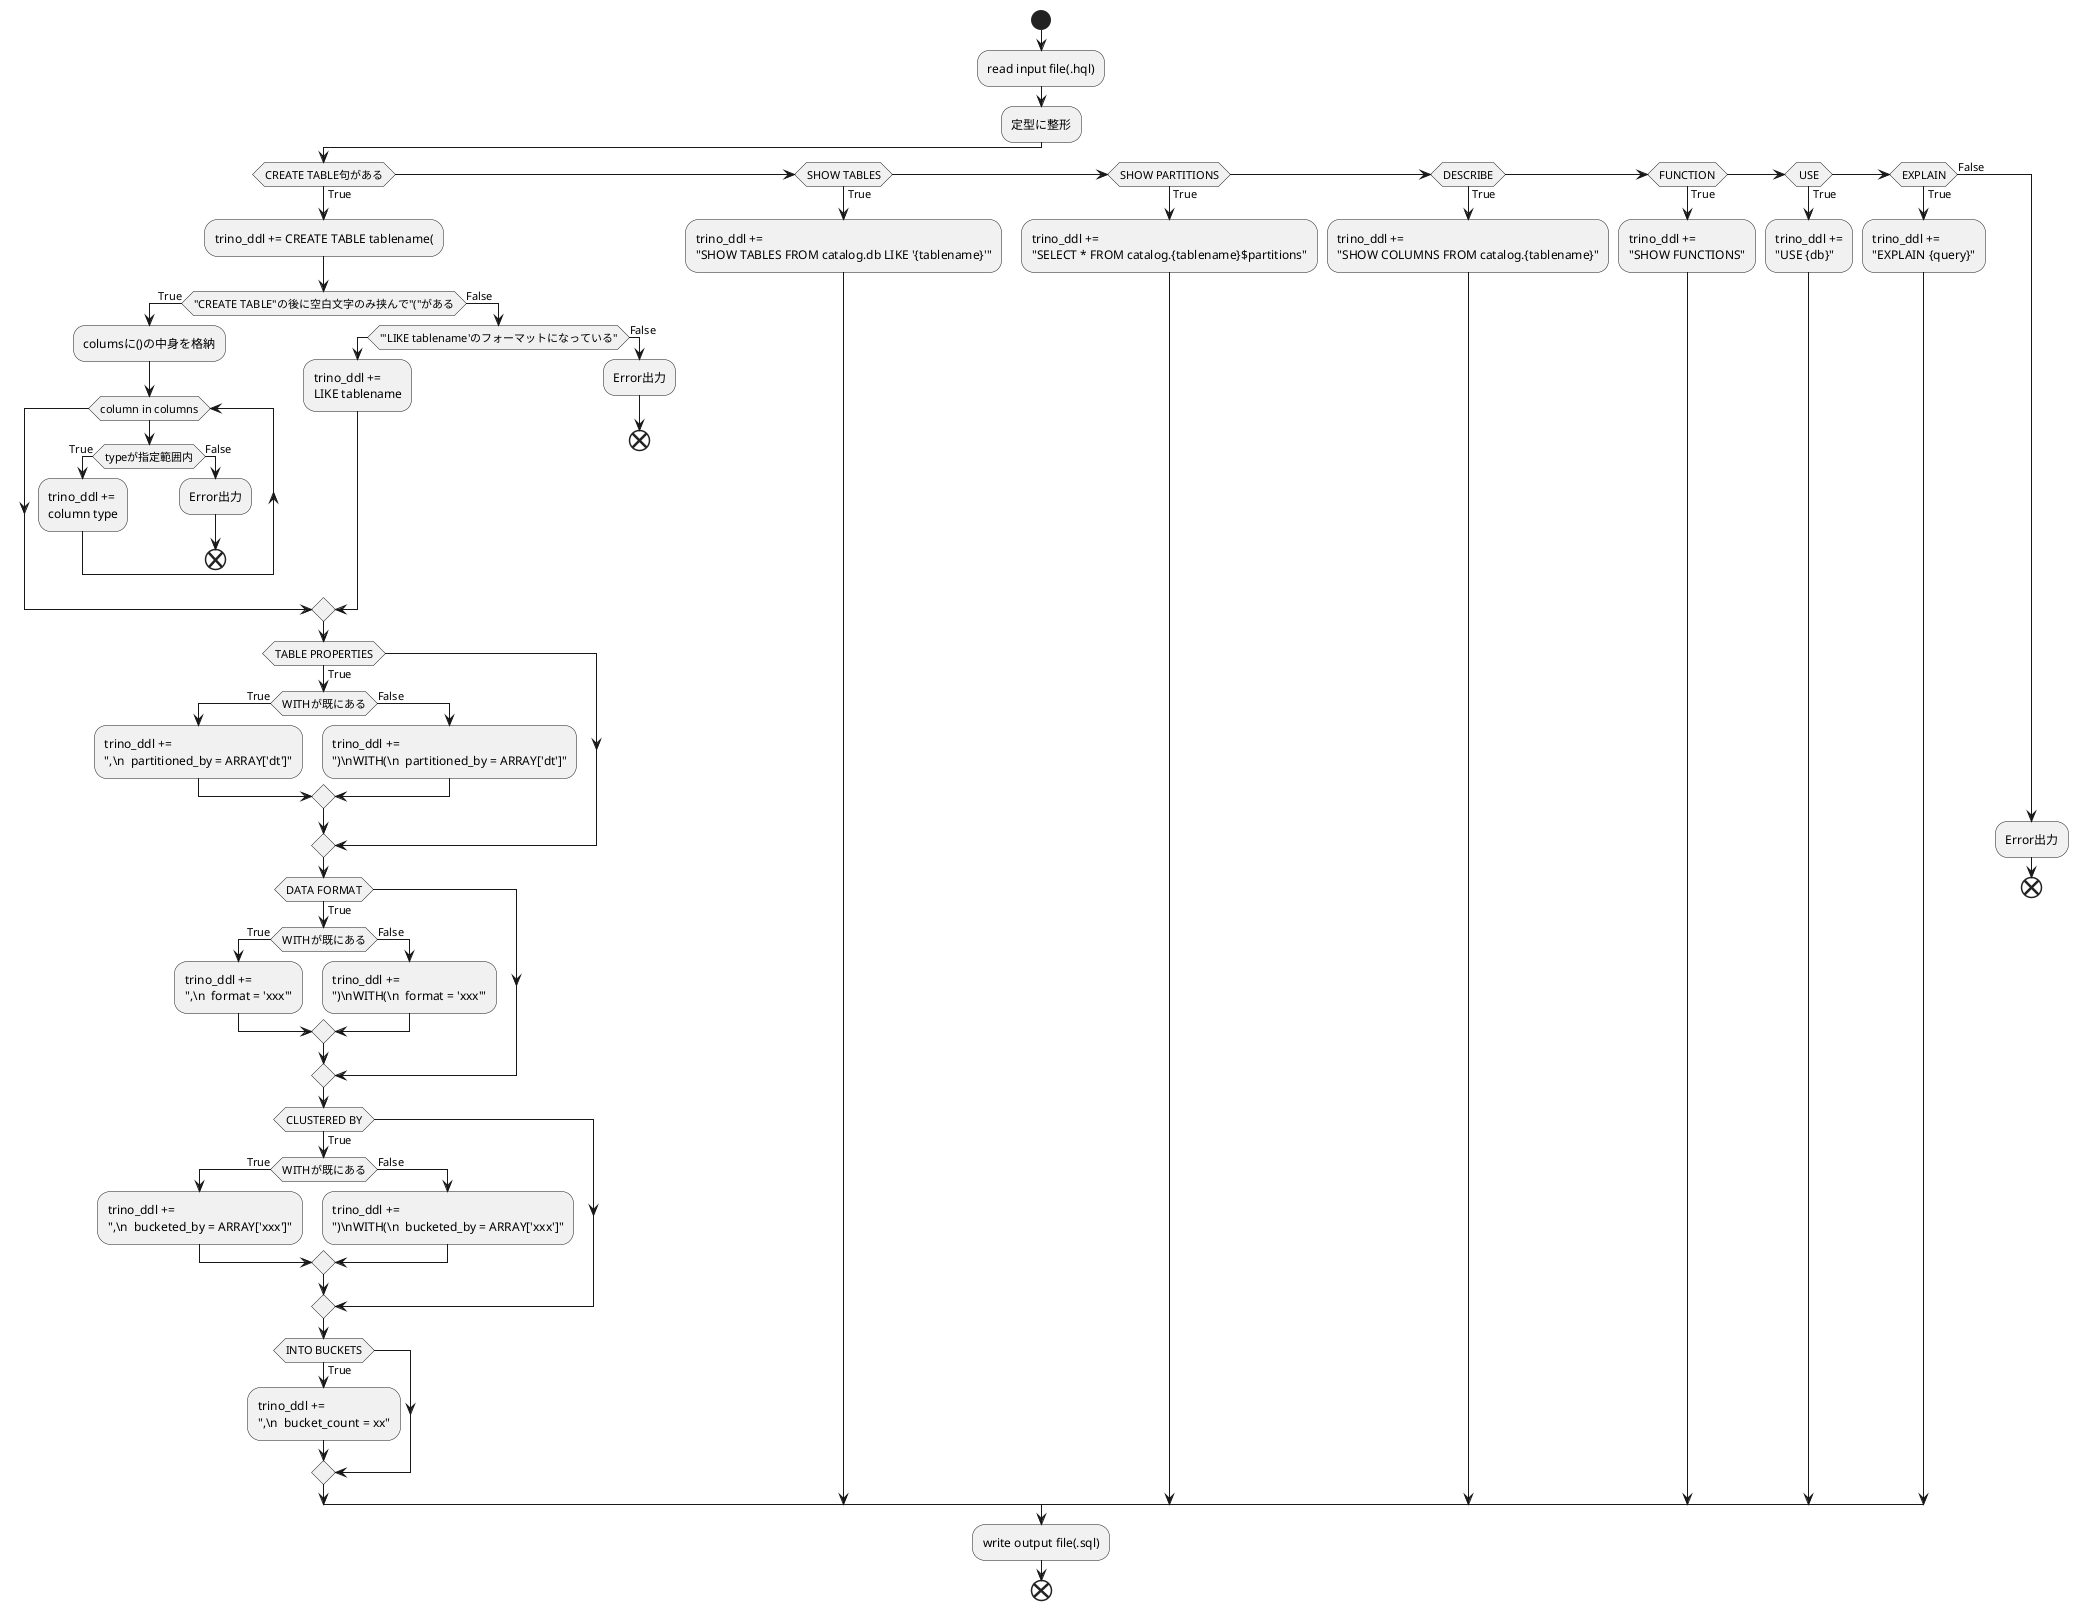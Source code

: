 @startuml name
start
    :read input file(.hql);
    :定型に整形;
    if (CREATE TABLE句がある) then (True)

        :trino_ddl += CREATE TABLE tablename(;
        if ("CREATE TABLE"の後に空白文字のみ挟んで"("がある) then (True)
            :columsに()の中身を格納;

            while (column in columns)

                if (typeが指定範囲内) then (True)
                    :trino_ddl += 
                    column type; 
                else (False)
                    :Error出力;
                    end
                endif  

            endwhile

        else (False)
            if ("'LIKE tablename'のフォーマットになっている")
                :trino_ddl += 
                LIKE tablename;
            else (False)
                :Error出力;
                end
            endif
        endif

        if (TABLE PROPERTIES) then (True)
            if (WITHが既にある) then (True)
                :trino_ddl += 
                ",\n  partitioned_by = ARRAY['dt']";
            else (False)
                :trino_ddl += 
                ")\nWITH(\n  partitioned_by = ARRAY['dt']";
            endif
        endif

        if (DATA FORMAT) then (True)
            if (WITHが既にある) then (True)
                :trino_ddl += 
                ",\n  format = 'xxx'";
            else (False)
                :trino_ddl += 
                ")\nWITH(\n  format = 'xxx'";
            endif

        endif

        if (CLUSTERED BY) then (True)
            if (WITHが既にある) then (True)
                :trino_ddl += 
                ",\n  bucketed_by = ARRAY['xxx']";
            else (False)
                :trino_ddl += 
                ")\nWITH(\n  bucketed_by = ARRAY['xxx']";
            endif

        endif

        if (INTO BUCKETS) then (True)
            :trino_ddl += 
            ",\n  bucket_count = xx";
        endif

        



    elseif (SHOW TABLES) then (True)
        :trino_ddl +=
        "SHOW TABLES FROM catalog.db LIKE '{tablename}'";

    elseif (SHOW PARTITIONS) then (True)
        :trino_ddl +=
        "SELECT * FROM catalog.{tablename}$partitions";

    elseif (DESCRIBE) then (True)
        :trino_ddl +=
        "SHOW COLUMNS FROM catalog.{tablename}";

    elseif (FUNCTION) then (True)
        :trino_ddl +=
        "SHOW FUNCTIONS";

    elseif (USE) then (True)
        :trino_ddl +=
        "USE {db}";

    elseif (EXPLAIN) then (True)
        :trino_ddl +=
        "EXPLAIN {query}";

    else (False)
        :Error出力;
        end

    endif

    :write output file(.sql);


end
@enduml